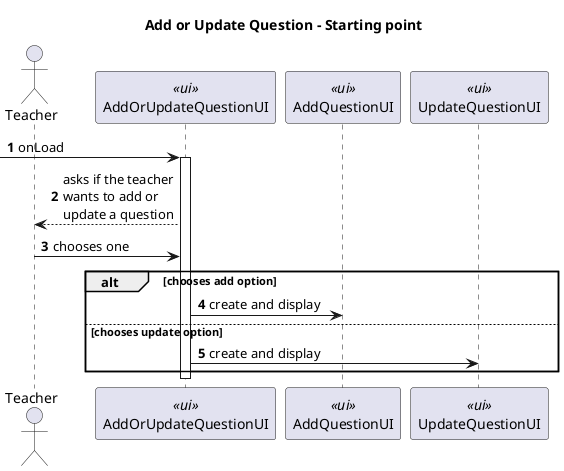 @startuml

title Add or Update Question - Starting point

autonumber
actor Teacher as T
participant "AddOrUpdateQuestionUI" as UI <<ui>>
participant "AddQuestionUI" as AQ <<ui>>
participant "UpdateQuestionUI" as UQ <<ui>>


-> UI : onLoad

activate UI
UI --> T : asks if the teacher\nwants to add or \nupdate a question
T -> UI : chooses one
alt chooses add option
UI -> AQ : create and display
else chooses update option
UI -> UQ : create and display
end
deactivate UI



@enduml
